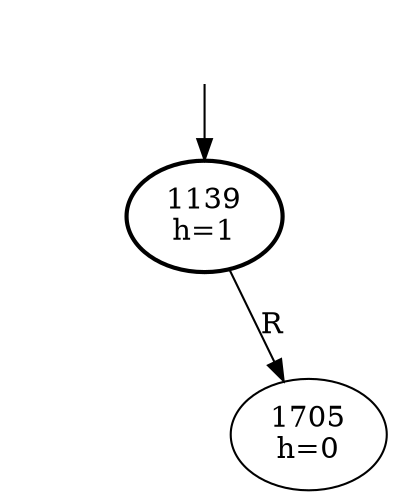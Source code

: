 digraph {
  DUMMY [style=invis];
  DUMMY -> 1139;
  1139 [penwidth=2];

  1139 [label="1139\nh=1"];

  1139 -> L_1139 [style=invis];
  L_1139 [style=invis];

  1139 -> 1705 [label="R"];
  1705 [label="1705\nh=0"];



}
